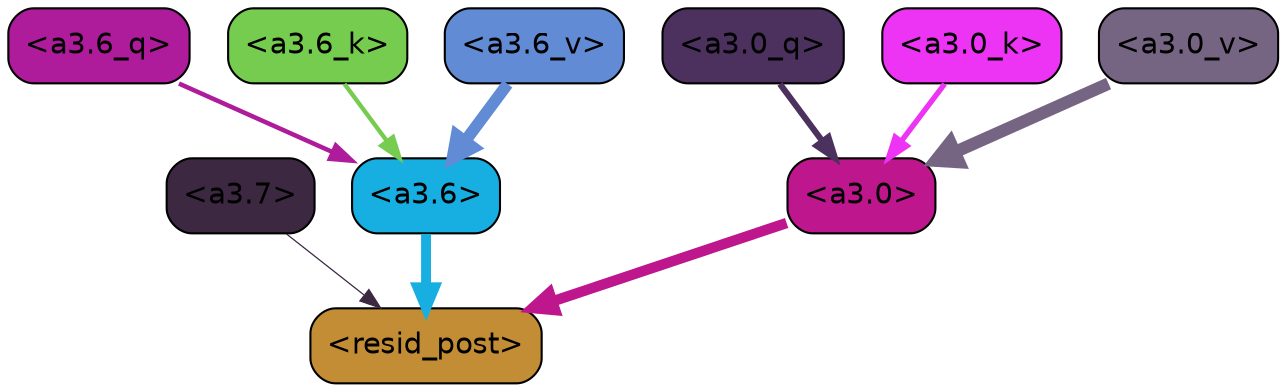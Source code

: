 strict digraph "" {
	graph [bgcolor=transparent,
		layout=dot,
		overlap=false,
		splines=true
	];
	"<a3.7>"	[color=black,
		fillcolor="#3c2841",
		fontname=Helvetica,
		shape=box,
		style="filled, rounded"];
	"<resid_post>"	[color=black,
		fillcolor="#c38d35",
		fontname=Helvetica,
		shape=box,
		style="filled, rounded"];
	"<a3.7>" -> "<resid_post>"	[color="#3c2841",
		penwidth=0.6];
	"<a3.6>"	[color=black,
		fillcolor="#17afe1",
		fontname=Helvetica,
		shape=box,
		style="filled, rounded"];
	"<a3.6>" -> "<resid_post>"	[color="#17afe1",
		penwidth=4.748674273490906];
	"<a3.0>"	[color=black,
		fillcolor="#be168c",
		fontname=Helvetica,
		shape=box,
		style="filled, rounded"];
	"<a3.0>" -> "<resid_post>"	[color="#be168c",
		penwidth=5.004031300544739];
	"<a3.6_q>"	[color=black,
		fillcolor="#ae1b9b",
		fontname=Helvetica,
		shape=box,
		style="filled, rounded"];
	"<a3.6_q>" -> "<a3.6>"	[color="#ae1b9b",
		penwidth=2.1656854450702667];
	"<a3.0_q>"	[color=black,
		fillcolor="#4c305d",
		fontname=Helvetica,
		shape=box,
		style="filled, rounded"];
	"<a3.0_q>" -> "<a3.0>"	[color="#4c305d",
		penwidth=2.95696559548378];
	"<a3.6_k>"	[color=black,
		fillcolor="#76cc4f",
		fontname=Helvetica,
		shape=box,
		style="filled, rounded"];
	"<a3.6_k>" -> "<a3.6>"	[color="#76cc4f",
		penwidth=2.086437076330185];
	"<a3.0_k>"	[color=black,
		fillcolor="#ed33f3",
		fontname=Helvetica,
		shape=box,
		style="filled, rounded"];
	"<a3.0_k>" -> "<a3.0>"	[color="#ed33f3",
		penwidth=2.5988530814647675];
	"<a3.6_v>"	[color=black,
		fillcolor="#618bd5",
		fontname=Helvetica,
		shape=box,
		style="filled, rounded"];
	"<a3.6_v>" -> "<a3.6>"	[color="#618bd5",
		penwidth=5.669987380504608];
	"<a3.0_v>"	[color=black,
		fillcolor="#766483",
		fontname=Helvetica,
		shape=box,
		style="filled, rounded"];
	"<a3.0_v>" -> "<a3.0>"	[color="#766483",
		penwidth=5.9515902400016785];
}
